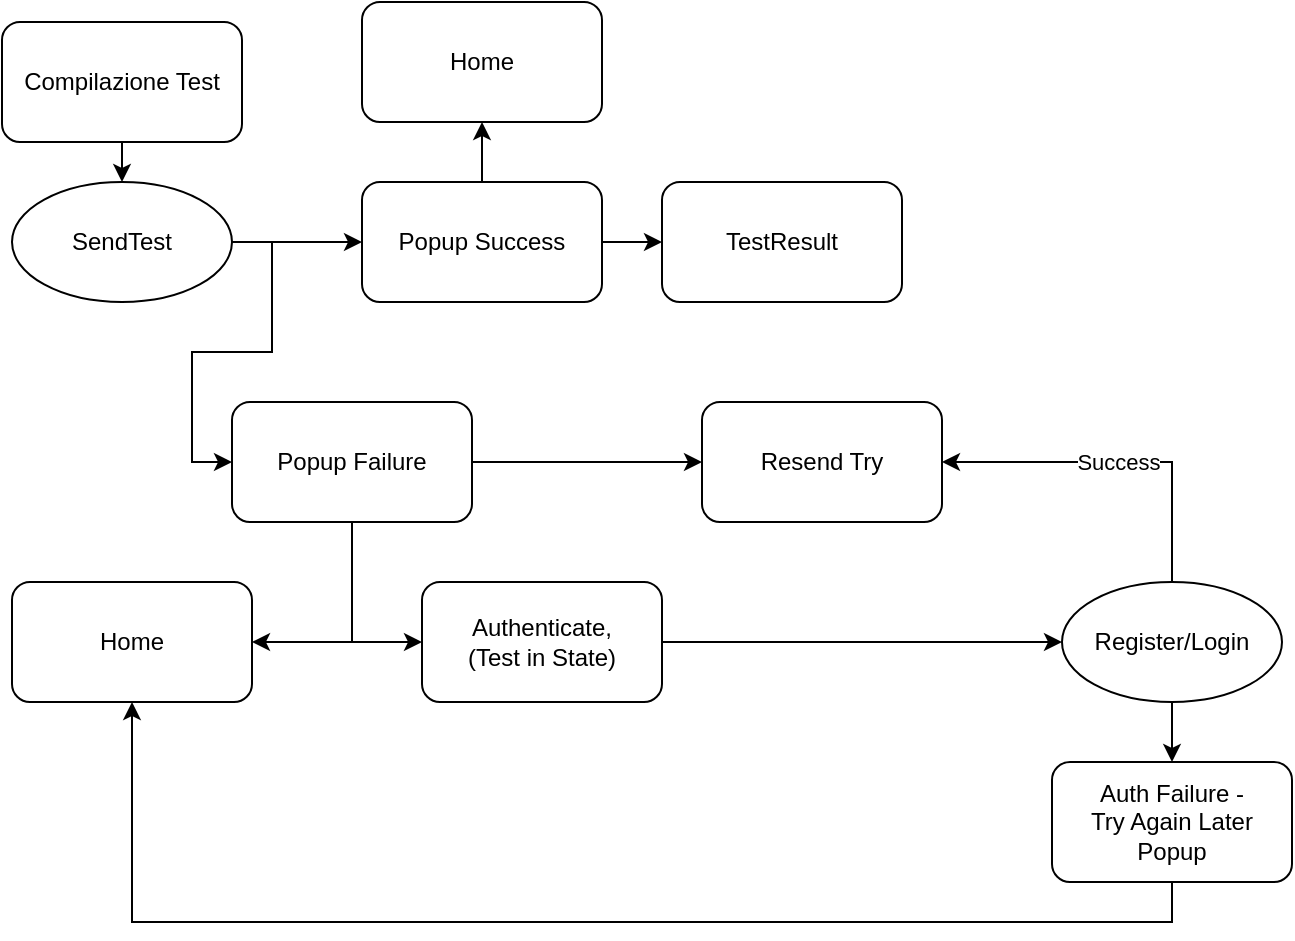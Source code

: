 <mxfile pages="1" version="11.2.4" type="github"><diagram id="dk0nGDO4oG7eZSZIjvt8" name="Page-1"><mxGraphModel dx="1021" dy="540" grid="1" gridSize="10" guides="1" tooltips="1" connect="1" arrows="1" fold="1" page="1" pageScale="1" pageWidth="827" pageHeight="1169" math="0" shadow="0"><root><mxCell id="0"/><mxCell id="1" parent="0"/><mxCell id="dcWYRrn4wD5sOG0puqPZ-27" style="edgeStyle=orthogonalEdgeStyle;rounded=0;orthogonalLoop=1;jettySize=auto;html=1;exitX=0.5;exitY=1;exitDx=0;exitDy=0;entryX=0.5;entryY=0;entryDx=0;entryDy=0;" edge="1" parent="1" source="dcWYRrn4wD5sOG0puqPZ-2" target="dcWYRrn4wD5sOG0puqPZ-5"><mxGeometry relative="1" as="geometry"/></mxCell><mxCell id="dcWYRrn4wD5sOG0puqPZ-2" value="&lt;div&gt;Compilazione Test&lt;/div&gt;" style="rounded=1;whiteSpace=wrap;html=1;" vertex="1" parent="1"><mxGeometry x="30" y="20" width="120" height="60" as="geometry"/></mxCell><mxCell id="dcWYRrn4wD5sOG0puqPZ-9" style="edgeStyle=orthogonalEdgeStyle;rounded=0;orthogonalLoop=1;jettySize=auto;html=1;exitX=1;exitY=0.5;exitDx=0;exitDy=0;entryX=0;entryY=0.5;entryDx=0;entryDy=0;" edge="1" parent="1" source="dcWYRrn4wD5sOG0puqPZ-5" target="dcWYRrn4wD5sOG0puqPZ-8"><mxGeometry relative="1" as="geometry"/></mxCell><mxCell id="dcWYRrn4wD5sOG0puqPZ-11" style="edgeStyle=orthogonalEdgeStyle;rounded=0;orthogonalLoop=1;jettySize=auto;html=1;exitX=1;exitY=0.5;exitDx=0;exitDy=0;entryX=0;entryY=0.5;entryDx=0;entryDy=0;" edge="1" parent="1" source="dcWYRrn4wD5sOG0puqPZ-5" target="dcWYRrn4wD5sOG0puqPZ-10"><mxGeometry relative="1" as="geometry"/></mxCell><mxCell id="dcWYRrn4wD5sOG0puqPZ-5" value="SendTest" style="ellipse;whiteSpace=wrap;html=1;" vertex="1" parent="1"><mxGeometry x="35" y="100" width="110" height="60" as="geometry"/></mxCell><mxCell id="dcWYRrn4wD5sOG0puqPZ-13" value="" style="edgeStyle=orthogonalEdgeStyle;rounded=0;orthogonalLoop=1;jettySize=auto;html=1;" edge="1" parent="1" source="dcWYRrn4wD5sOG0puqPZ-8" target="dcWYRrn4wD5sOG0puqPZ-12"><mxGeometry relative="1" as="geometry"/></mxCell><mxCell id="dcWYRrn4wD5sOG0puqPZ-23" style="edgeStyle=orthogonalEdgeStyle;rounded=0;orthogonalLoop=1;jettySize=auto;html=1;exitX=0.5;exitY=0;exitDx=0;exitDy=0;entryX=0.5;entryY=1;entryDx=0;entryDy=0;" edge="1" parent="1" source="dcWYRrn4wD5sOG0puqPZ-8" target="dcWYRrn4wD5sOG0puqPZ-16"><mxGeometry relative="1" as="geometry"/></mxCell><mxCell id="dcWYRrn4wD5sOG0puqPZ-8" value="Popup Success" style="rounded=1;whiteSpace=wrap;html=1;" vertex="1" parent="1"><mxGeometry x="210" y="100" width="120" height="60" as="geometry"/></mxCell><mxCell id="dcWYRrn4wD5sOG0puqPZ-12" value="TestResult" style="rounded=1;whiteSpace=wrap;html=1;" vertex="1" parent="1"><mxGeometry x="360" y="100" width="120" height="60" as="geometry"/></mxCell><mxCell id="dcWYRrn4wD5sOG0puqPZ-15" value="" style="edgeStyle=orthogonalEdgeStyle;rounded=0;orthogonalLoop=1;jettySize=auto;html=1;" edge="1" parent="1" source="dcWYRrn4wD5sOG0puqPZ-10" target="dcWYRrn4wD5sOG0puqPZ-14"><mxGeometry relative="1" as="geometry"/></mxCell><mxCell id="dcWYRrn4wD5sOG0puqPZ-29" style="edgeStyle=orthogonalEdgeStyle;rounded=0;orthogonalLoop=1;jettySize=auto;html=1;exitX=0.5;exitY=1;exitDx=0;exitDy=0;entryX=1;entryY=0.5;entryDx=0;entryDy=0;" edge="1" parent="1" source="dcWYRrn4wD5sOG0puqPZ-10" target="dcWYRrn4wD5sOG0puqPZ-18"><mxGeometry relative="1" as="geometry"/></mxCell><mxCell id="dcWYRrn4wD5sOG0puqPZ-30" style="edgeStyle=orthogonalEdgeStyle;rounded=0;orthogonalLoop=1;jettySize=auto;html=1;exitX=0.5;exitY=1;exitDx=0;exitDy=0;entryX=0;entryY=0.5;entryDx=0;entryDy=0;" edge="1" parent="1" source="dcWYRrn4wD5sOG0puqPZ-10" target="dcWYRrn4wD5sOG0puqPZ-24"><mxGeometry relative="1" as="geometry"/></mxCell><mxCell id="dcWYRrn4wD5sOG0puqPZ-10" value="Popup Failure" style="rounded=1;whiteSpace=wrap;html=1;" vertex="1" parent="1"><mxGeometry x="145" y="210" width="120" height="60" as="geometry"/></mxCell><mxCell id="dcWYRrn4wD5sOG0puqPZ-14" value="Resend Try" style="rounded=1;whiteSpace=wrap;html=1;" vertex="1" parent="1"><mxGeometry x="380" y="210" width="120" height="60" as="geometry"/></mxCell><mxCell id="dcWYRrn4wD5sOG0puqPZ-16" value="Home" style="rounded=1;whiteSpace=wrap;html=1;" vertex="1" parent="1"><mxGeometry x="210" y="10" width="120" height="60" as="geometry"/></mxCell><mxCell id="dcWYRrn4wD5sOG0puqPZ-36" style="edgeStyle=orthogonalEdgeStyle;rounded=0;orthogonalLoop=1;jettySize=auto;html=1;exitX=1;exitY=0.5;exitDx=0;exitDy=0;entryX=0;entryY=0.5;entryDx=0;entryDy=0;" edge="1" parent="1" source="dcWYRrn4wD5sOG0puqPZ-24" target="dcWYRrn4wD5sOG0puqPZ-33"><mxGeometry relative="1" as="geometry"/></mxCell><mxCell id="dcWYRrn4wD5sOG0puqPZ-24" value="Authenticate,&lt;br&gt;(Test in State)" style="rounded=1;whiteSpace=wrap;html=1;" vertex="1" parent="1"><mxGeometry x="240" y="300" width="120" height="60" as="geometry"/></mxCell><mxCell id="dcWYRrn4wD5sOG0puqPZ-18" value="Home" style="rounded=1;whiteSpace=wrap;html=1;" vertex="1" parent="1"><mxGeometry x="35" y="300" width="120" height="60" as="geometry"/></mxCell><mxCell id="dcWYRrn4wD5sOG0puqPZ-37" value="Success" style="edgeStyle=orthogonalEdgeStyle;rounded=0;orthogonalLoop=1;jettySize=auto;html=1;exitX=0.5;exitY=0;exitDx=0;exitDy=0;entryX=1;entryY=0.5;entryDx=0;entryDy=0;" edge="1" parent="1" source="dcWYRrn4wD5sOG0puqPZ-33" target="dcWYRrn4wD5sOG0puqPZ-14"><mxGeometry relative="1" as="geometry"/></mxCell><mxCell id="dcWYRrn4wD5sOG0puqPZ-42" style="edgeStyle=orthogonalEdgeStyle;rounded=0;orthogonalLoop=1;jettySize=auto;html=1;exitX=0.5;exitY=1;exitDx=0;exitDy=0;entryX=0.5;entryY=0;entryDx=0;entryDy=0;" edge="1" parent="1" source="dcWYRrn4wD5sOG0puqPZ-33" target="dcWYRrn4wD5sOG0puqPZ-41"><mxGeometry relative="1" as="geometry"/></mxCell><mxCell id="dcWYRrn4wD5sOG0puqPZ-33" value="&lt;div&gt;Register/Login&lt;/div&gt;" style="ellipse;whiteSpace=wrap;html=1;" vertex="1" parent="1"><mxGeometry x="560" y="300" width="110" height="60" as="geometry"/></mxCell><mxCell id="dcWYRrn4wD5sOG0puqPZ-43" style="edgeStyle=orthogonalEdgeStyle;rounded=0;orthogonalLoop=1;jettySize=auto;html=1;exitX=0.5;exitY=1;exitDx=0;exitDy=0;" edge="1" parent="1" source="dcWYRrn4wD5sOG0puqPZ-41" target="dcWYRrn4wD5sOG0puqPZ-18"><mxGeometry relative="1" as="geometry"/></mxCell><mxCell id="dcWYRrn4wD5sOG0puqPZ-41" value="Auth Failure -&lt;br&gt;&lt;div&gt;Try Again Later Popup&lt;/div&gt;" style="rounded=1;whiteSpace=wrap;html=1;" vertex="1" parent="1"><mxGeometry x="555" y="390" width="120" height="60" as="geometry"/></mxCell></root></mxGraphModel></diagram></mxfile>